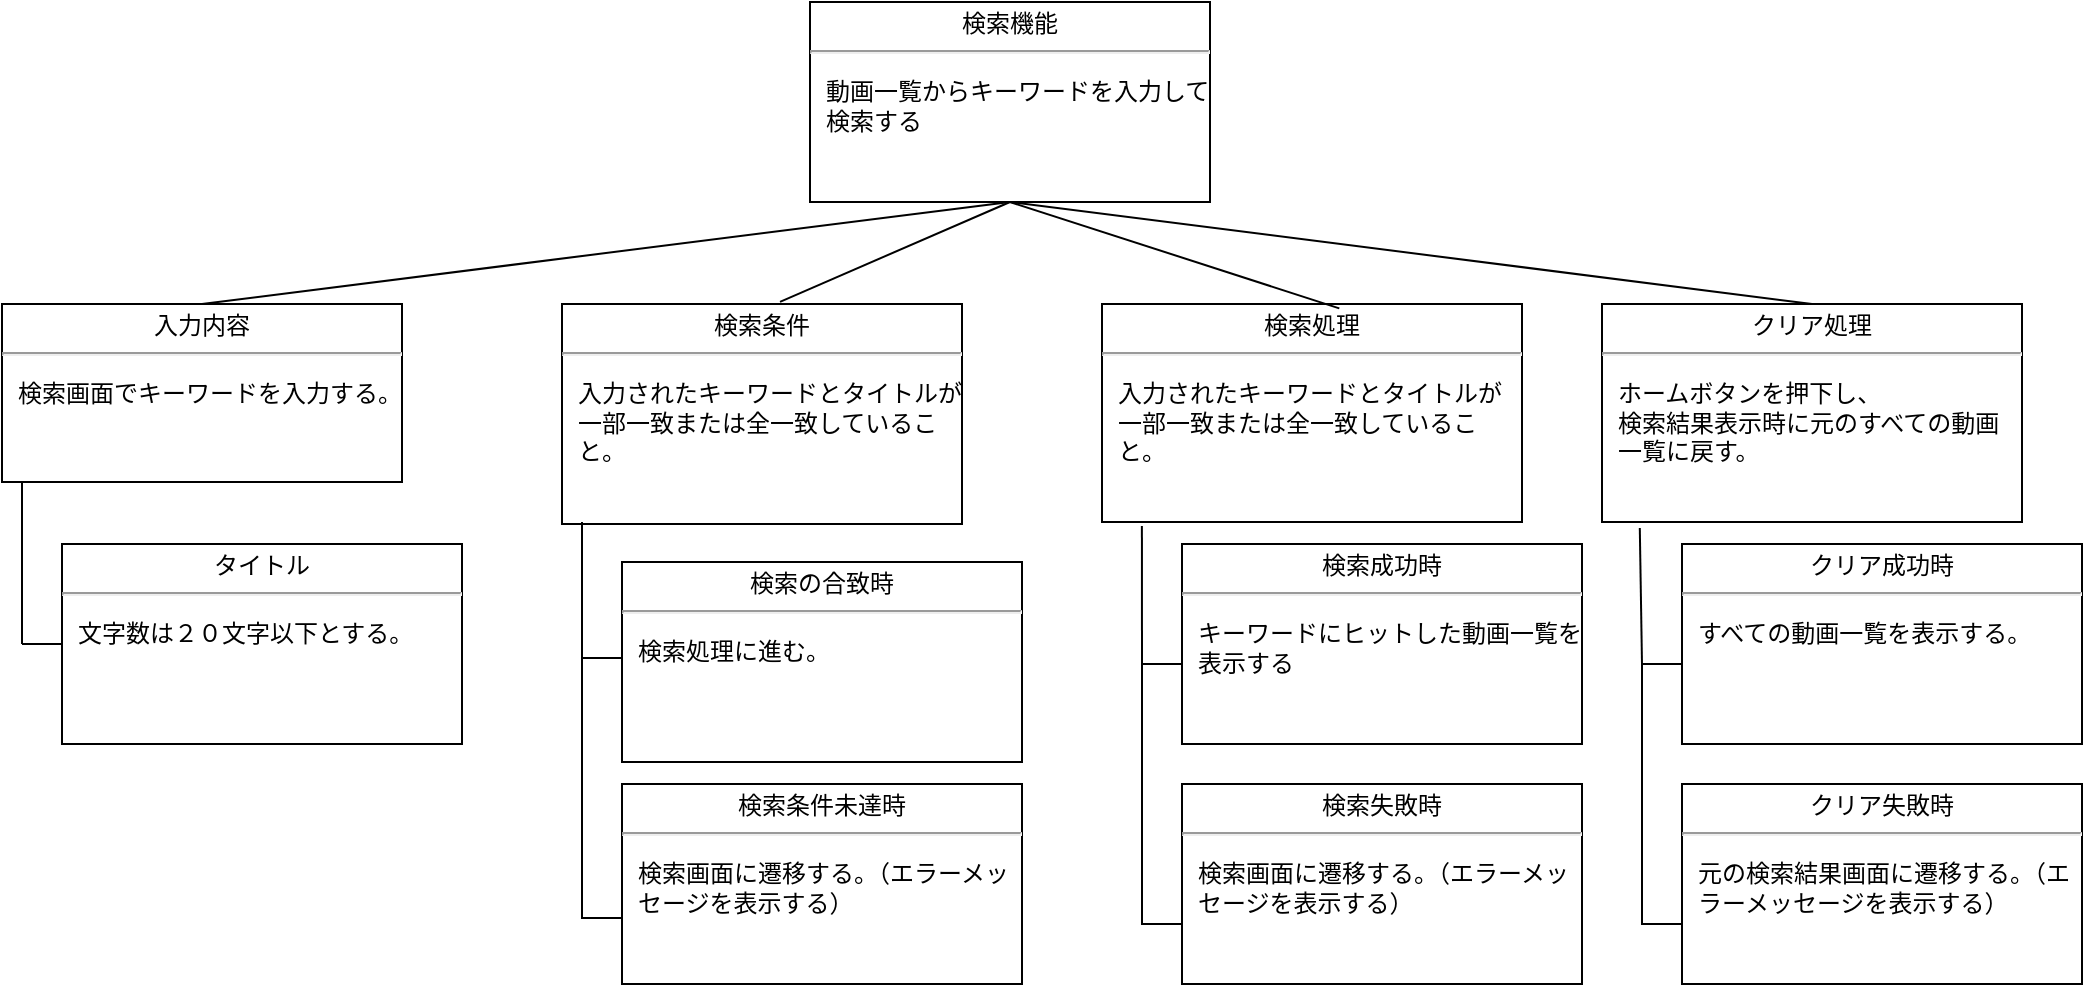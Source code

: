 <mxfile version="14.6.13" type="device"><diagram id="mFOiBzXTp-1RcRVujS-1" name="ページ1"><mxGraphModel dx="1086" dy="626" grid="1" gridSize="10" guides="1" tooltips="1" connect="1" arrows="1" fold="1" page="1" pageScale="1" pageWidth="827" pageHeight="1169" math="0" shadow="0"><root><mxCell id="0"/><mxCell id="1" parent="0"/><mxCell id="Z5y964IYTYRtiQUfGgGM-1" value="&lt;p style=&quot;margin: 0px ; margin-top: 4px ; text-align: center&quot;&gt;検索機能&lt;/p&gt;&lt;hr&gt;&lt;p&gt;&lt;/p&gt;&lt;p style=&quot;margin: 0px ; margin-left: 8px ; text-align: left&quot;&gt;&lt;span&gt;動画一覧からキーワードを入力して検索する&lt;/span&gt;&lt;br&gt;&lt;/p&gt;&lt;p style=&quot;margin: 0px ; margin-left: 8px ; text-align: left&quot;&gt;&lt;br&gt;&lt;/p&gt;" style="shape=rect;overflow=fill;html=1;whiteSpace=wrap;align=center;" parent="1" vertex="1"><mxGeometry x="414" y="10" width="200" height="100" as="geometry"/></mxCell><mxCell id="Z5y964IYTYRtiQUfGgGM-2" value="&lt;p style=&quot;margin: 0px ; margin-top: 4px ; text-align: center&quot;&gt;検索成功時&lt;/p&gt;&lt;hr&gt;&lt;p&gt;&lt;/p&gt;&lt;p style=&quot;margin: 0px ; margin-left: 8px ; text-align: left&quot;&gt;キーワードにヒットした動画一覧を表示する&lt;/p&gt;" style="shape=rect;overflow=fill;html=1;whiteSpace=wrap;align=center;" parent="1" vertex="1"><mxGeometry x="600" y="281" width="200" height="100" as="geometry"/></mxCell><mxCell id="Z5y964IYTYRtiQUfGgGM-3" value="&lt;p style=&quot;margin: 0px ; margin-top: 4px ; text-align: center&quot;&gt;検索処理&lt;/p&gt;&lt;hr&gt;&lt;p&gt;&lt;/p&gt;&lt;p style=&quot;margin: 0px ; margin-left: 8px ; text-align: left&quot;&gt;入力されたキーワードとタイトルが一部一致または全一致していること。&lt;br&gt;&lt;/p&gt;&lt;p style=&quot;margin: 0px ; margin-left: 8px ; text-align: left&quot;&gt;&lt;br&gt;&lt;/p&gt;" style="shape=rect;overflow=fill;html=1;whiteSpace=wrap;align=center;" parent="1" vertex="1"><mxGeometry x="560" y="161" width="210" height="109" as="geometry"/></mxCell><mxCell id="Z5y964IYTYRtiQUfGgGM-4" value="&lt;p style=&quot;margin: 0px ; margin-top: 4px ; text-align: center&quot;&gt;ログイン条件未達時&lt;/p&gt;&lt;hr&gt;&lt;p&gt;&lt;/p&gt;&lt;p style=&quot;margin: 0px ; margin-left: 8px ; text-align: left&quot;&gt;ログイン登録画面に移動する。（エラーメッセージを表示する）&lt;/p&gt;" style="shape=rect;overflow=fill;html=1;whiteSpace=wrap;align=center;" parent="1" vertex="1"><mxGeometry x="320" y="401" width="200" height="100" as="geometry"/></mxCell><mxCell id="Z5y964IYTYRtiQUfGgGM-5" value="&lt;p style=&quot;margin: 0px ; margin-top: 4px ; text-align: center&quot;&gt;検索条件&lt;/p&gt;&lt;hr&gt;&lt;p&gt;&lt;/p&gt;&lt;p style=&quot;margin: 0px ; margin-left: 8px ; text-align: left&quot;&gt;入力されたキーワードとタイトルが一部一致または全一致していること。&lt;/p&gt;" style="shape=rect;overflow=fill;html=1;whiteSpace=wrap;align=center;" parent="1" vertex="1"><mxGeometry x="290" y="161" width="200" height="110" as="geometry"/></mxCell><mxCell id="Z5y964IYTYRtiQUfGgGM-6" value="&lt;p style=&quot;margin: 0px ; margin-top: 4px ; text-align: center&quot;&gt;入力内容&lt;/p&gt;&lt;hr&gt;&lt;p&gt;&lt;/p&gt;&lt;p style=&quot;margin: 0px ; margin-left: 8px ; text-align: left&quot;&gt;&lt;span&gt;検索画面でキーワードを入力する。&lt;/span&gt;&lt;br&gt;&lt;/p&gt;" style="shape=rect;overflow=fill;html=1;whiteSpace=wrap;align=center;" parent="1" vertex="1"><mxGeometry x="10" y="161" width="200" height="89" as="geometry"/></mxCell><mxCell id="Z5y964IYTYRtiQUfGgGM-7" value="&lt;p style=&quot;margin: 0px ; margin-top: 4px ; text-align: center&quot;&gt;タイトル&lt;/p&gt;&lt;hr&gt;&lt;p&gt;&lt;/p&gt;&lt;p style=&quot;margin: 0px ; margin-left: 8px ; text-align: left&quot;&gt;文字数は２０文字以下とする。&lt;/p&gt;" style="shape=rect;overflow=fill;html=1;whiteSpace=wrap;align=center;" parent="1" vertex="1"><mxGeometry x="40" y="281" width="200" height="100" as="geometry"/></mxCell><mxCell id="Z5y964IYTYRtiQUfGgGM-9" value="&lt;p style=&quot;margin: 0px ; margin-top: 4px ; text-align: center&quot;&gt;検索の合致時&lt;/p&gt;&lt;hr&gt;&lt;p&gt;&lt;/p&gt;&lt;p style=&quot;margin: 0px ; margin-left: 8px ; text-align: left&quot;&gt;検索&lt;span&gt;処理に進む。&lt;/span&gt;&lt;/p&gt;" style="shape=rect;overflow=fill;html=1;whiteSpace=wrap;align=center;" parent="1" vertex="1"><mxGeometry x="320" y="290" width="200" height="100" as="geometry"/></mxCell><mxCell id="Z5y964IYTYRtiQUfGgGM-10" value="&lt;p style=&quot;margin: 0px ; margin-top: 4px ; text-align: center&quot;&gt;検索失敗時&lt;/p&gt;&lt;hr&gt;&lt;p&gt;&lt;/p&gt;&lt;p style=&quot;margin: 0px ; margin-left: 8px ; text-align: left&quot;&gt;検索画面に遷移する。（エラーメッセージを表示する）&lt;/p&gt;" style="shape=rect;overflow=fill;html=1;whiteSpace=wrap;align=center;" parent="1" vertex="1"><mxGeometry x="600" y="401" width="200" height="100" as="geometry"/></mxCell><mxCell id="Z5y964IYTYRtiQUfGgGM-11" value="" style="endArrow=none;html=1;entryX=0.5;entryY=1;entryDx=0;entryDy=0;exitX=0.5;exitY=0;exitDx=0;exitDy=0;" parent="1" source="Z5y964IYTYRtiQUfGgGM-6" target="Z5y964IYTYRtiQUfGgGM-1" edge="1"><mxGeometry width="50" height="50" relative="1" as="geometry"><mxPoint x="450" y="331" as="sourcePoint"/><mxPoint x="500" y="281" as="targetPoint"/></mxGeometry></mxCell><mxCell id="Z5y964IYTYRtiQUfGgGM-12" value="" style="endArrow=none;html=1;exitX=0.565;exitY=0.02;exitDx=0;exitDy=0;exitPerimeter=0;entryX=0.5;entryY=1;entryDx=0;entryDy=0;" parent="1" source="Z5y964IYTYRtiQUfGgGM-3" target="Z5y964IYTYRtiQUfGgGM-1" edge="1"><mxGeometry width="50" height="50" relative="1" as="geometry"><mxPoint x="450" y="331" as="sourcePoint"/><mxPoint x="420" y="121" as="targetPoint"/></mxGeometry></mxCell><mxCell id="Z5y964IYTYRtiQUfGgGM-13" value="" style="endArrow=none;html=1;entryX=0.5;entryY=1;entryDx=0;entryDy=0;exitX=0.545;exitY=-0.01;exitDx=0;exitDy=0;exitPerimeter=0;" parent="1" source="Z5y964IYTYRtiQUfGgGM-5" target="Z5y964IYTYRtiQUfGgGM-1" edge="1"><mxGeometry width="50" height="50" relative="1" as="geometry"><mxPoint x="450" y="331" as="sourcePoint"/><mxPoint x="500" y="281" as="targetPoint"/></mxGeometry></mxCell><mxCell id="Z5y964IYTYRtiQUfGgGM-14" value="" style="shape=partialRectangle;whiteSpace=wrap;html=1;bottom=1;right=1;left=1;top=0;fillColor=none;routingCenterX=-0.5;direction=south;" parent="1" vertex="1"><mxGeometry x="580" y="341" width="20" height="130" as="geometry"/></mxCell><mxCell id="Z5y964IYTYRtiQUfGgGM-15" value="" style="endArrow=none;html=1;exitX=0;exitY=1;exitDx=0;exitDy=0;entryX=0.095;entryY=1.018;entryDx=0;entryDy=0;entryPerimeter=0;" parent="1" source="Z5y964IYTYRtiQUfGgGM-14" target="Z5y964IYTYRtiQUfGgGM-3" edge="1"><mxGeometry width="50" height="50" relative="1" as="geometry"><mxPoint x="580" y="331" as="sourcePoint"/><mxPoint x="580" y="280" as="targetPoint"/></mxGeometry></mxCell><mxCell id="Z5y964IYTYRtiQUfGgGM-16" value="" style="shape=partialRectangle;whiteSpace=wrap;html=1;bottom=1;right=1;left=1;top=0;fillColor=none;routingCenterX=-0.5;direction=south;" parent="1" vertex="1"><mxGeometry x="300" y="338" width="20" height="130" as="geometry"/></mxCell><mxCell id="Z5y964IYTYRtiQUfGgGM-17" value="" style="endArrow=none;html=1;exitX=0;exitY=1;exitDx=0;exitDy=0;" parent="1" source="Z5y964IYTYRtiQUfGgGM-16" edge="1"><mxGeometry width="50" height="50" relative="1" as="geometry"><mxPoint x="300" y="328" as="sourcePoint"/><mxPoint x="300" y="270" as="targetPoint"/></mxGeometry></mxCell><mxCell id="Z5y964IYTYRtiQUfGgGM-19" value="" style="endArrow=none;html=1;exitX=0;exitY=1;exitDx=0;exitDy=0;entryX=0.05;entryY=1;entryDx=0;entryDy=0;entryPerimeter=0;" parent="1" target="Z5y964IYTYRtiQUfGgGM-6" edge="1"><mxGeometry width="50" height="50" relative="1" as="geometry"><mxPoint x="20" y="331" as="sourcePoint"/><mxPoint x="20" y="271" as="targetPoint"/></mxGeometry></mxCell><mxCell id="Z5y964IYTYRtiQUfGgGM-20" value="&lt;p style=&quot;margin: 0px ; margin-top: 4px ; text-align: center&quot;&gt;検索条件未達時&lt;/p&gt;&lt;hr&gt;&lt;p&gt;&lt;/p&gt;&lt;p style=&quot;margin: 0px ; margin-left: 8px ; text-align: left&quot;&gt;検索画面に遷移する。（エラーメッセージを表示する）&lt;/p&gt;" style="shape=rect;overflow=fill;html=1;whiteSpace=wrap;align=center;" parent="1" vertex="1"><mxGeometry x="320" y="401" width="200" height="100" as="geometry"/></mxCell><mxCell id="Z5y964IYTYRtiQUfGgGM-23" value="&lt;p style=&quot;margin: 0px ; margin-top: 4px ; text-align: center&quot;&gt;クリア成功時&lt;/p&gt;&lt;hr&gt;&lt;p&gt;&lt;/p&gt;&lt;p style=&quot;margin: 0px ; margin-left: 8px ; text-align: left&quot;&gt;すべての動画一覧を表示する。&lt;/p&gt;" style="shape=rect;overflow=fill;html=1;whiteSpace=wrap;align=center;" parent="1" vertex="1"><mxGeometry x="850" y="281" width="200" height="100" as="geometry"/></mxCell><mxCell id="Z5y964IYTYRtiQUfGgGM-24" value="&lt;p style=&quot;margin: 0px ; margin-top: 4px ; text-align: center&quot;&gt;クリア処理&lt;/p&gt;&lt;hr&gt;&lt;p&gt;&lt;/p&gt;&lt;p style=&quot;margin: 0px ; margin-left: 8px ; text-align: left&quot;&gt;ホームボタンを押下し、&lt;/p&gt;&lt;p style=&quot;margin: 0px ; margin-left: 8px ; text-align: left&quot;&gt;検索結果表示時に元のすべての動画一覧に戻す。&lt;/p&gt;" style="shape=rect;overflow=fill;html=1;whiteSpace=wrap;align=center;" parent="1" vertex="1"><mxGeometry x="810" y="161" width="210" height="109" as="geometry"/></mxCell><mxCell id="Z5y964IYTYRtiQUfGgGM-25" value="&lt;p style=&quot;margin: 0px ; margin-top: 4px ; text-align: center&quot;&gt;クリア失敗時&lt;/p&gt;&lt;hr&gt;&lt;p&gt;&lt;/p&gt;&lt;p style=&quot;margin: 0px ; margin-left: 8px ; text-align: left&quot;&gt;元の検索結果画面に遷移する。（エラーメッセージを表示する）&lt;/p&gt;" style="shape=rect;overflow=fill;html=1;whiteSpace=wrap;align=center;" parent="1" vertex="1"><mxGeometry x="850" y="401" width="200" height="100" as="geometry"/></mxCell><mxCell id="Z5y964IYTYRtiQUfGgGM-26" value="" style="shape=partialRectangle;whiteSpace=wrap;html=1;bottom=1;right=1;left=1;top=0;fillColor=none;routingCenterX=-0.5;direction=south;" parent="1" vertex="1"><mxGeometry x="830" y="341" width="20" height="130" as="geometry"/></mxCell><mxCell id="Z5y964IYTYRtiQUfGgGM-27" value="" style="endArrow=none;html=1;exitX=0.5;exitY=1;exitDx=0;exitDy=0;entryX=0.5;entryY=0;entryDx=0;entryDy=0;" parent="1" source="Z5y964IYTYRtiQUfGgGM-1" target="Z5y964IYTYRtiQUfGgGM-24" edge="1"><mxGeometry width="50" height="50" relative="1" as="geometry"><mxPoint x="660" y="140" as="sourcePoint"/><mxPoint x="710" y="90" as="targetPoint"/></mxGeometry></mxCell><mxCell id="Z5y964IYTYRtiQUfGgGM-28" value="" style="endArrow=none;html=1;entryX=0.09;entryY=1.028;entryDx=0;entryDy=0;entryPerimeter=0;" parent="1" target="Z5y964IYTYRtiQUfGgGM-24" edge="1"><mxGeometry width="50" height="50" relative="1" as="geometry"><mxPoint x="830" y="341" as="sourcePoint"/><mxPoint x="840" y="300" as="targetPoint"/></mxGeometry></mxCell><mxCell id="KDtlRFlCOpPDJptN9_aA-1" value="" style="endArrow=none;html=1;exitX=0;exitY=0.5;exitDx=0;exitDy=0;exitPerimeter=0;" parent="1" source="Z5y964IYTYRtiQUfGgGM-7" edge="1"><mxGeometry width="50" height="50" relative="1" as="geometry"><mxPoint x="30" y="341" as="sourcePoint"/><mxPoint x="20" y="331" as="targetPoint"/></mxGeometry></mxCell></root></mxGraphModel></diagram></mxfile>